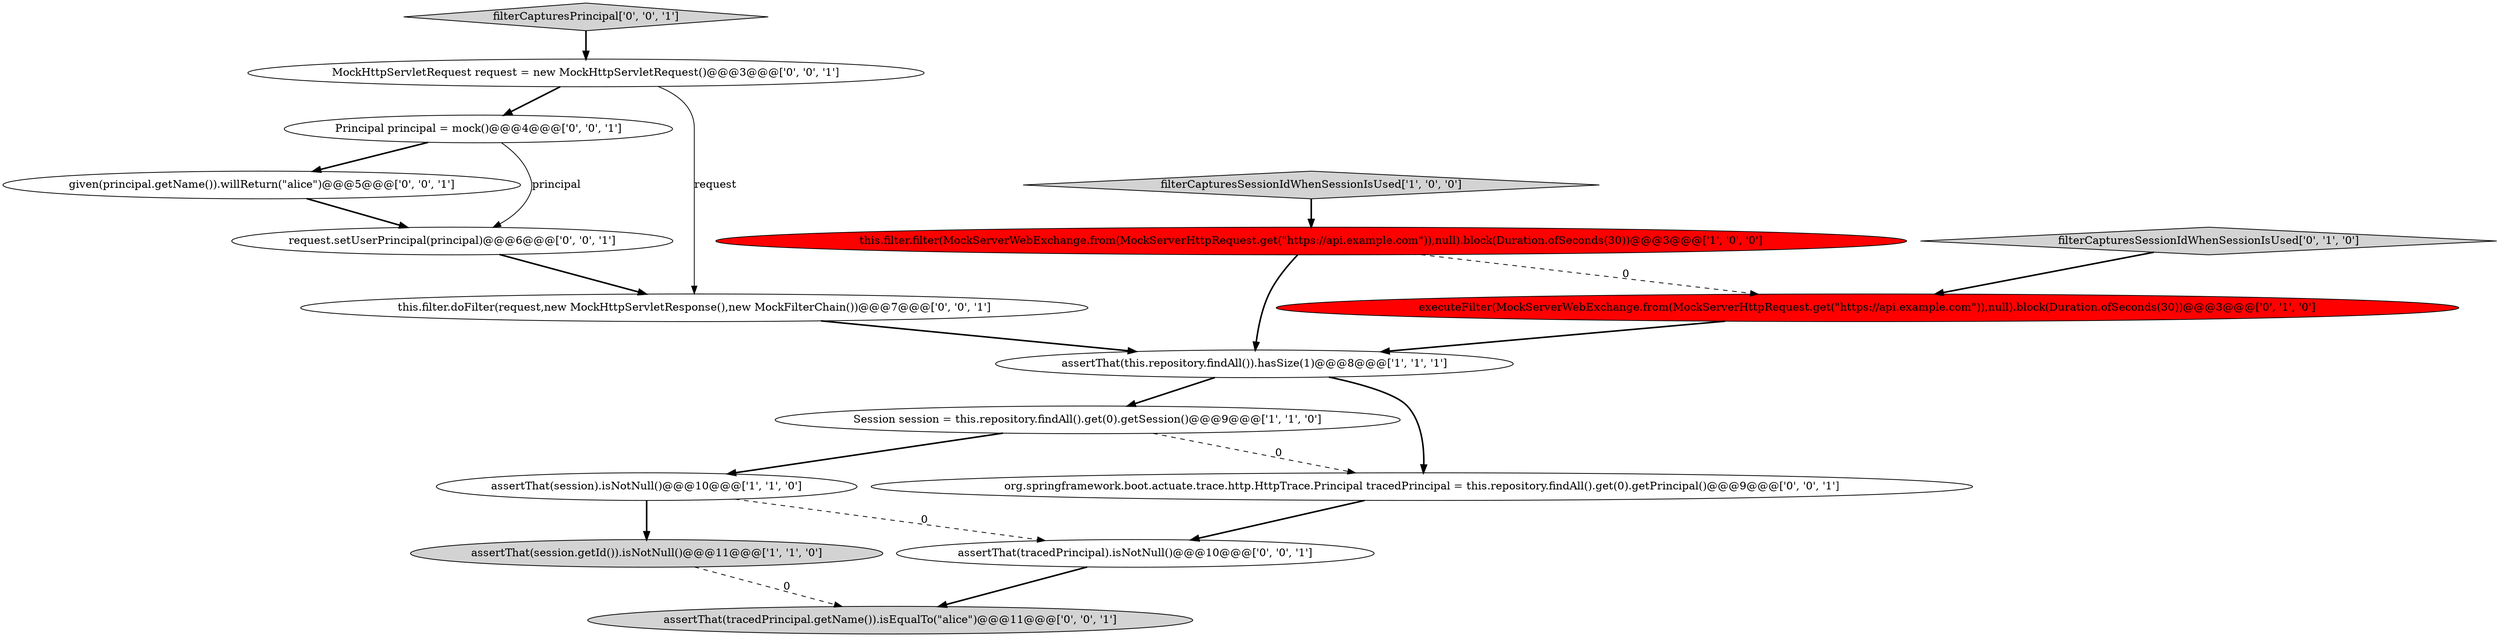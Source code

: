digraph {
3 [style = filled, label = "Session session = this.repository.findAll().get(0).getSession()@@@9@@@['1', '1', '0']", fillcolor = white, shape = ellipse image = "AAA0AAABBB1BBB"];
2 [style = filled, label = "filterCapturesSessionIdWhenSessionIsUsed['1', '0', '0']", fillcolor = lightgray, shape = diamond image = "AAA0AAABBB1BBB"];
9 [style = filled, label = "assertThat(tracedPrincipal).isNotNull()@@@10@@@['0', '0', '1']", fillcolor = white, shape = ellipse image = "AAA0AAABBB3BBB"];
12 [style = filled, label = "this.filter.doFilter(request,new MockHttpServletResponse(),new MockFilterChain())@@@7@@@['0', '0', '1']", fillcolor = white, shape = ellipse image = "AAA0AAABBB3BBB"];
16 [style = filled, label = "given(principal.getName()).willReturn(\"alice\")@@@5@@@['0', '0', '1']", fillcolor = white, shape = ellipse image = "AAA0AAABBB3BBB"];
10 [style = filled, label = "assertThat(tracedPrincipal.getName()).isEqualTo(\"alice\")@@@11@@@['0', '0', '1']", fillcolor = lightgray, shape = ellipse image = "AAA0AAABBB3BBB"];
1 [style = filled, label = "assertThat(session).isNotNull()@@@10@@@['1', '1', '0']", fillcolor = white, shape = ellipse image = "AAA0AAABBB1BBB"];
14 [style = filled, label = "request.setUserPrincipal(principal)@@@6@@@['0', '0', '1']", fillcolor = white, shape = ellipse image = "AAA0AAABBB3BBB"];
15 [style = filled, label = "MockHttpServletRequest request = new MockHttpServletRequest()@@@3@@@['0', '0', '1']", fillcolor = white, shape = ellipse image = "AAA0AAABBB3BBB"];
13 [style = filled, label = "filterCapturesPrincipal['0', '0', '1']", fillcolor = lightgray, shape = diamond image = "AAA0AAABBB3BBB"];
11 [style = filled, label = "org.springframework.boot.actuate.trace.http.HttpTrace.Principal tracedPrincipal = this.repository.findAll().get(0).getPrincipal()@@@9@@@['0', '0', '1']", fillcolor = white, shape = ellipse image = "AAA0AAABBB3BBB"];
7 [style = filled, label = "filterCapturesSessionIdWhenSessionIsUsed['0', '1', '0']", fillcolor = lightgray, shape = diamond image = "AAA0AAABBB2BBB"];
5 [style = filled, label = "assertThat(session.getId()).isNotNull()@@@11@@@['1', '1', '0']", fillcolor = lightgray, shape = ellipse image = "AAA0AAABBB1BBB"];
8 [style = filled, label = "Principal principal = mock()@@@4@@@['0', '0', '1']", fillcolor = white, shape = ellipse image = "AAA0AAABBB3BBB"];
6 [style = filled, label = "executeFilter(MockServerWebExchange.from(MockServerHttpRequest.get(\"https://api.example.com\")),null).block(Duration.ofSeconds(30))@@@3@@@['0', '1', '0']", fillcolor = red, shape = ellipse image = "AAA1AAABBB2BBB"];
4 [style = filled, label = "assertThat(this.repository.findAll()).hasSize(1)@@@8@@@['1', '1', '1']", fillcolor = white, shape = ellipse image = "AAA0AAABBB1BBB"];
0 [style = filled, label = "this.filter.filter(MockServerWebExchange.from(MockServerHttpRequest.get(\"https://api.example.com\")),null).block(Duration.ofSeconds(30))@@@3@@@['1', '0', '0']", fillcolor = red, shape = ellipse image = "AAA1AAABBB1BBB"];
1->5 [style = bold, label=""];
8->16 [style = bold, label=""];
4->3 [style = bold, label=""];
3->1 [style = bold, label=""];
0->6 [style = dashed, label="0"];
15->12 [style = solid, label="request"];
1->9 [style = dashed, label="0"];
9->10 [style = bold, label=""];
11->9 [style = bold, label=""];
6->4 [style = bold, label=""];
2->0 [style = bold, label=""];
12->4 [style = bold, label=""];
5->10 [style = dashed, label="0"];
0->4 [style = bold, label=""];
14->12 [style = bold, label=""];
7->6 [style = bold, label=""];
16->14 [style = bold, label=""];
13->15 [style = bold, label=""];
4->11 [style = bold, label=""];
8->14 [style = solid, label="principal"];
15->8 [style = bold, label=""];
3->11 [style = dashed, label="0"];
}
